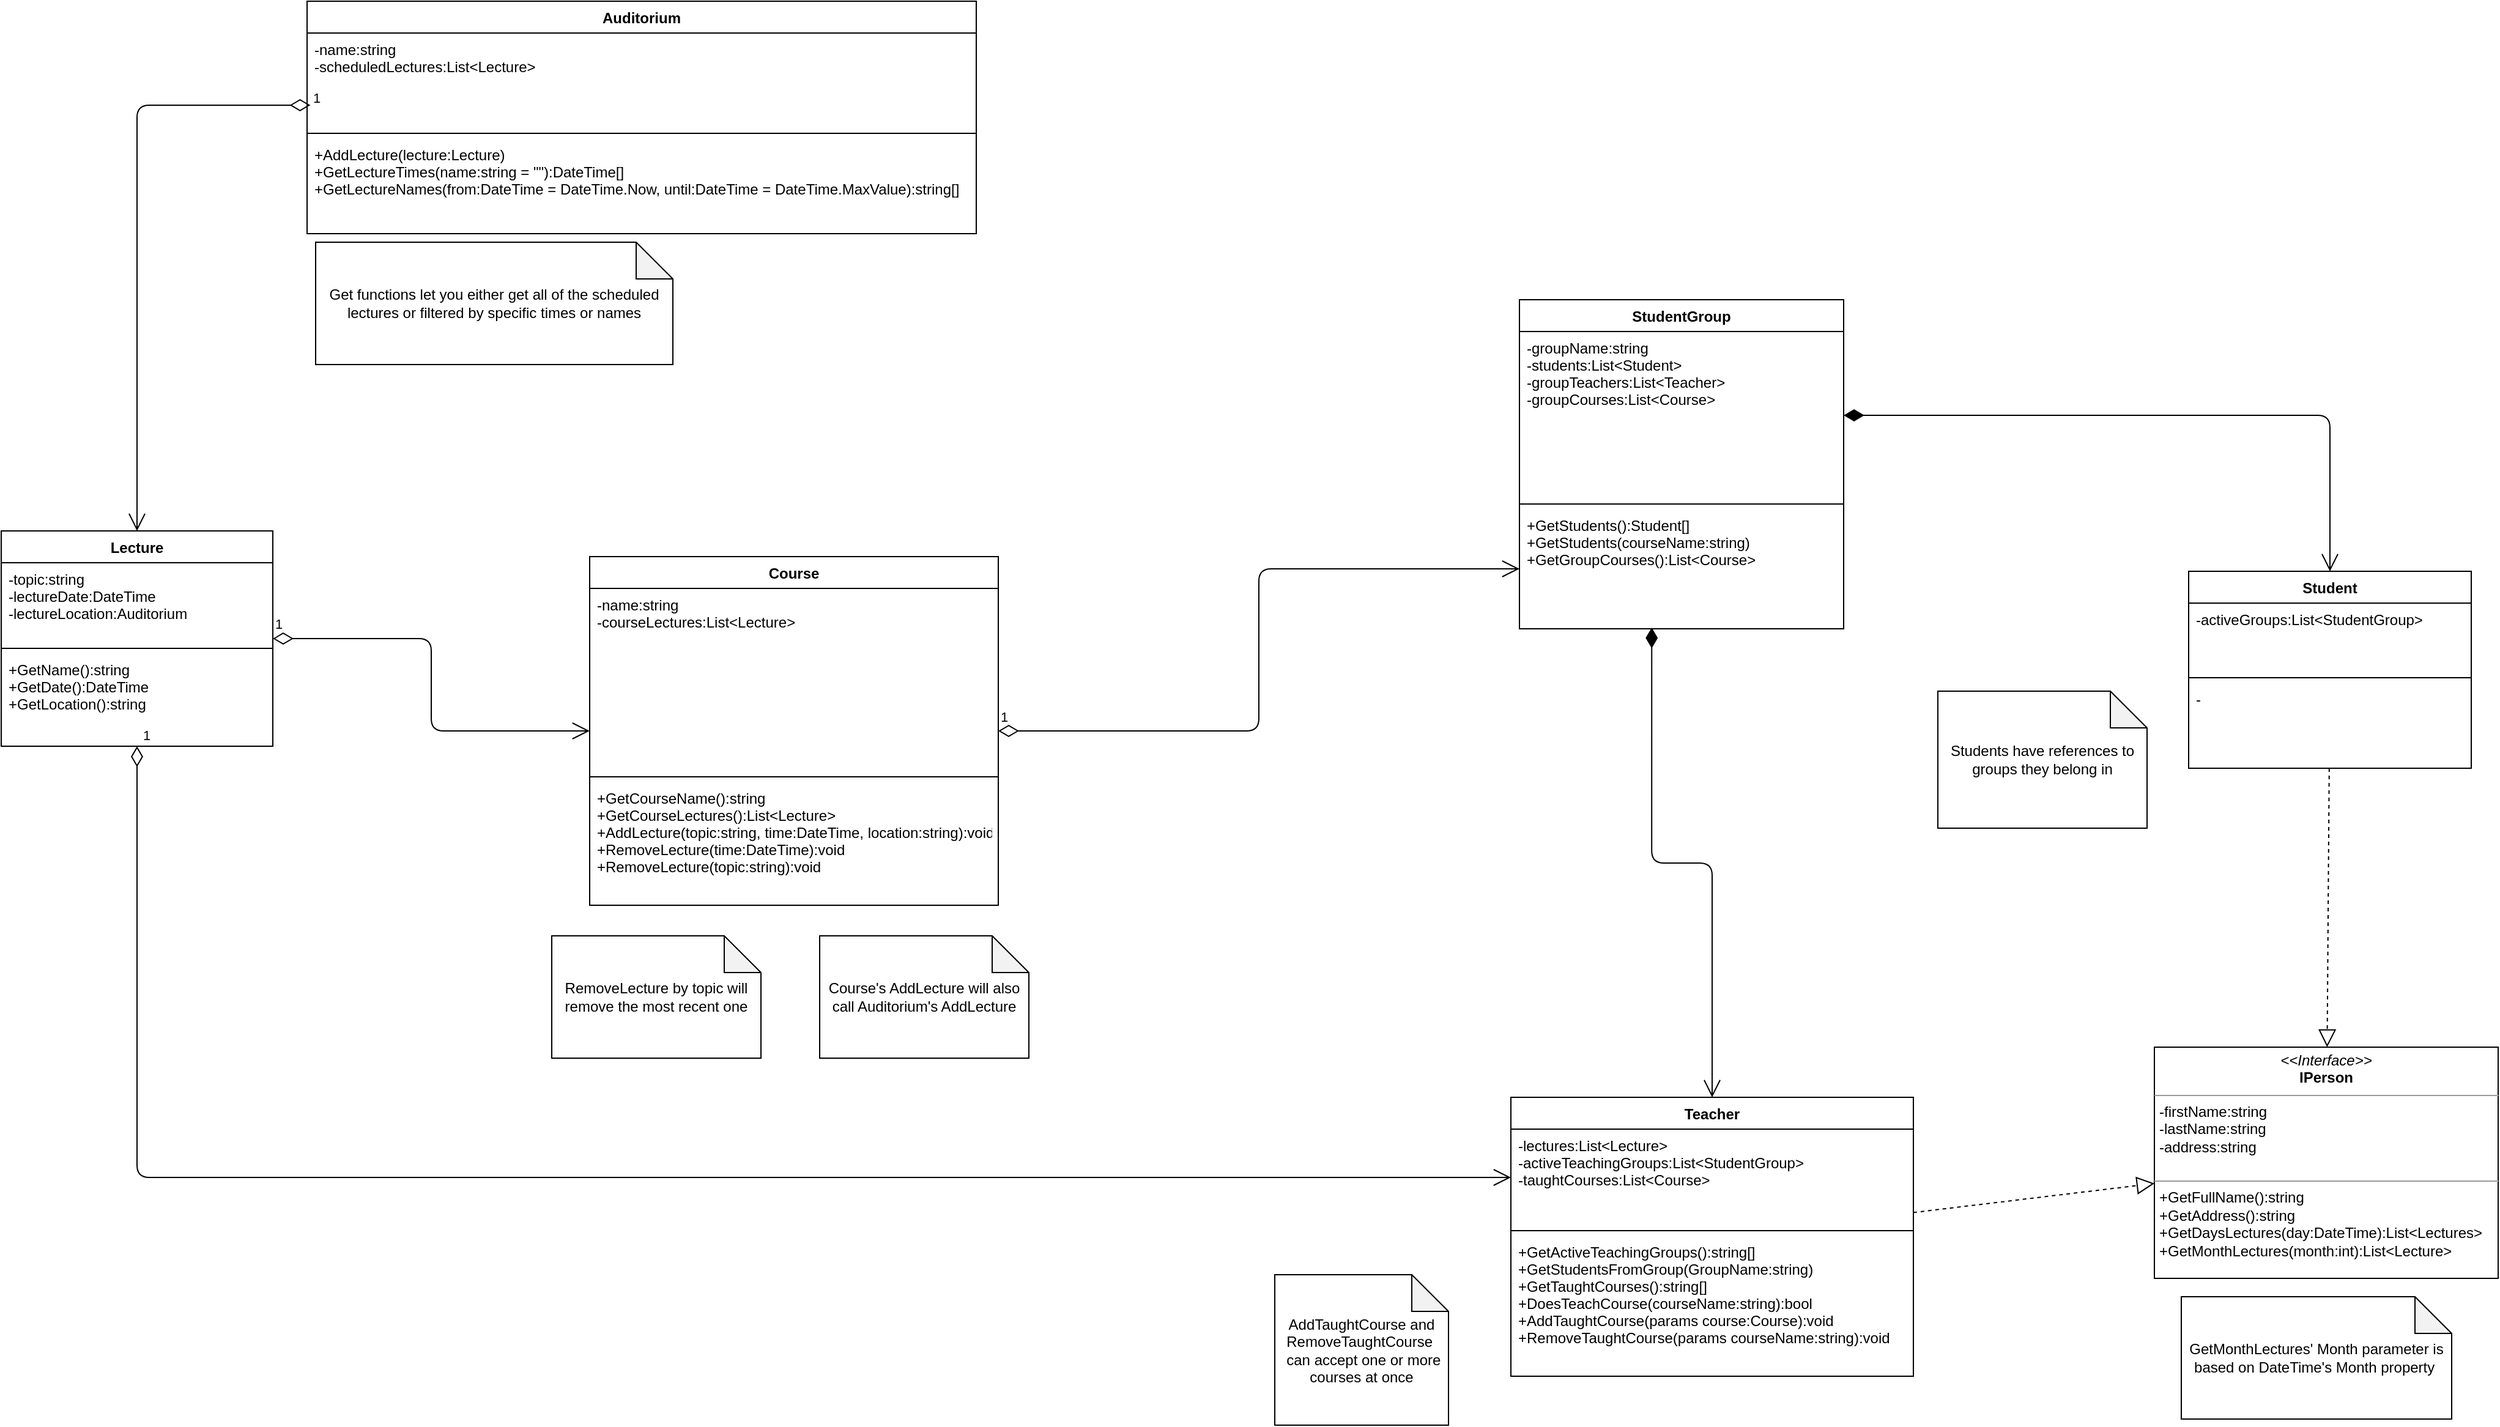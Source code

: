 <mxfile version="14.1.8" type="device"><diagram id="C5RBs43oDa-KdzZeNtuy" name="Page-1"><mxGraphModel dx="1381" dy="1367" grid="0" gridSize="10" guides="1" tooltips="1" connect="1" arrows="1" fold="1" page="0" pageScale="1" pageWidth="827" pageHeight="1169" math="0" shadow="0"><root><mxCell id="WIyWlLk6GJQsqaUBKTNV-0"/><mxCell id="WIyWlLk6GJQsqaUBKTNV-1" parent="WIyWlLk6GJQsqaUBKTNV-0"/><mxCell id="tR9uDY9Nzf5J-o-puIvT-4" value="Student" style="swimlane;fontStyle=1;align=center;verticalAlign=top;childLayout=stackLayout;horizontal=1;startSize=26;horizontalStack=0;resizeParent=1;resizeParentMax=0;resizeLast=0;collapsible=1;marginBottom=0;" parent="WIyWlLk6GJQsqaUBKTNV-1" vertex="1"><mxGeometry x="1554" y="39" width="231" height="161" as="geometry"/></mxCell><mxCell id="tR9uDY9Nzf5J-o-puIvT-5" value="-activeGroups:List&lt;StudentGroup&gt;" style="text;strokeColor=none;fillColor=none;align=left;verticalAlign=top;spacingLeft=4;spacingRight=4;overflow=hidden;rotatable=0;points=[[0,0.5],[1,0.5]];portConstraint=eastwest;" parent="tR9uDY9Nzf5J-o-puIvT-4" vertex="1"><mxGeometry y="26" width="231" height="57" as="geometry"/></mxCell><mxCell id="tR9uDY9Nzf5J-o-puIvT-6" value="" style="line;strokeWidth=1;fillColor=none;align=left;verticalAlign=middle;spacingTop=-1;spacingLeft=3;spacingRight=3;rotatable=0;labelPosition=right;points=[];portConstraint=eastwest;" parent="tR9uDY9Nzf5J-o-puIvT-4" vertex="1"><mxGeometry y="83" width="231" height="8" as="geometry"/></mxCell><mxCell id="tR9uDY9Nzf5J-o-puIvT-7" value="-" style="text;strokeColor=none;fillColor=none;align=left;verticalAlign=top;spacingLeft=4;spacingRight=4;overflow=hidden;rotatable=0;points=[[0,0.5],[1,0.5]];portConstraint=eastwest;" parent="tR9uDY9Nzf5J-o-puIvT-4" vertex="1"><mxGeometry y="91" width="231" height="70" as="geometry"/></mxCell><mxCell id="tR9uDY9Nzf5J-o-puIvT-8" value="Course" style="swimlane;fontStyle=1;align=center;verticalAlign=top;childLayout=stackLayout;horizontal=1;startSize=26;horizontalStack=0;resizeParent=1;resizeParentMax=0;resizeLast=0;collapsible=1;marginBottom=0;" parent="WIyWlLk6GJQsqaUBKTNV-1" vertex="1"><mxGeometry x="247" y="27" width="334" height="285" as="geometry"/></mxCell><mxCell id="tR9uDY9Nzf5J-o-puIvT-9" value="-name:string&#10;-courseLectures:List&lt;Lecture&gt;&#10;&#10;" style="text;strokeColor=none;fillColor=none;align=left;verticalAlign=top;spacingLeft=4;spacingRight=4;overflow=hidden;rotatable=0;points=[[0,0.5],[1,0.5]];portConstraint=eastwest;" parent="tR9uDY9Nzf5J-o-puIvT-8" vertex="1"><mxGeometry y="26" width="334" height="150" as="geometry"/></mxCell><mxCell id="tR9uDY9Nzf5J-o-puIvT-10" value="" style="line;strokeWidth=1;fillColor=none;align=left;verticalAlign=middle;spacingTop=-1;spacingLeft=3;spacingRight=3;rotatable=0;labelPosition=right;points=[];portConstraint=eastwest;" parent="tR9uDY9Nzf5J-o-puIvT-8" vertex="1"><mxGeometry y="176" width="334" height="8" as="geometry"/></mxCell><mxCell id="tR9uDY9Nzf5J-o-puIvT-11" value="+GetCourseName():string&#10;+GetCourseLectures():List&lt;Lecture&gt;&#10;+AddLecture(topic:string, time:DateTime, location:string):void&#10;+RemoveLecture(time:DateTime):void&#10;+RemoveLecture(topic:string):void" style="text;strokeColor=none;fillColor=none;align=left;verticalAlign=top;spacingLeft=4;spacingRight=4;overflow=hidden;rotatable=0;points=[[0,0.5],[1,0.5]];portConstraint=eastwest;" parent="tR9uDY9Nzf5J-o-puIvT-8" vertex="1"><mxGeometry y="184" width="334" height="101" as="geometry"/></mxCell><mxCell id="tR9uDY9Nzf5J-o-puIvT-12" value="Lecture" style="swimlane;fontStyle=1;align=center;verticalAlign=top;childLayout=stackLayout;horizontal=1;startSize=26;horizontalStack=0;resizeParent=1;resizeParentMax=0;resizeLast=0;collapsible=1;marginBottom=0;" parent="WIyWlLk6GJQsqaUBKTNV-1" vertex="1"><mxGeometry x="-234" y="6" width="222" height="176" as="geometry"/></mxCell><mxCell id="tR9uDY9Nzf5J-o-puIvT-13" value="-topic:string&#10;-lectureDate:DateTime&#10;-lectureLocation:Auditorium&#10;" style="text;strokeColor=none;fillColor=none;align=left;verticalAlign=top;spacingLeft=4;spacingRight=4;overflow=hidden;rotatable=0;points=[[0,0.5],[1,0.5]];portConstraint=eastwest;" parent="tR9uDY9Nzf5J-o-puIvT-12" vertex="1"><mxGeometry y="26" width="222" height="66" as="geometry"/></mxCell><mxCell id="tR9uDY9Nzf5J-o-puIvT-14" value="" style="line;strokeWidth=1;fillColor=none;align=left;verticalAlign=middle;spacingTop=-1;spacingLeft=3;spacingRight=3;rotatable=0;labelPosition=right;points=[];portConstraint=eastwest;" parent="tR9uDY9Nzf5J-o-puIvT-12" vertex="1"><mxGeometry y="92" width="222" height="8" as="geometry"/></mxCell><mxCell id="tR9uDY9Nzf5J-o-puIvT-15" value="+GetName():string&#10;+GetDate():DateTime&#10;+GetLocation():string&#10;" style="text;strokeColor=none;fillColor=none;align=left;verticalAlign=top;spacingLeft=4;spacingRight=4;overflow=hidden;rotatable=0;points=[[0,0.5],[1,0.5]];portConstraint=eastwest;" parent="tR9uDY9Nzf5J-o-puIvT-12" vertex="1"><mxGeometry y="100" width="222" height="76" as="geometry"/></mxCell><mxCell id="tR9uDY9Nzf5J-o-puIvT-16" value="Auditorium" style="swimlane;fontStyle=1;align=center;verticalAlign=top;childLayout=stackLayout;horizontal=1;startSize=26;horizontalStack=0;resizeParent=1;resizeParentMax=0;resizeLast=0;collapsible=1;marginBottom=0;" parent="WIyWlLk6GJQsqaUBKTNV-1" vertex="1"><mxGeometry x="16" y="-427" width="547" height="190" as="geometry"/></mxCell><mxCell id="tR9uDY9Nzf5J-o-puIvT-17" value="-name:string&#10;-scheduledLectures:List&lt;Lecture&gt;" style="text;strokeColor=none;fillColor=none;align=left;verticalAlign=top;spacingLeft=4;spacingRight=4;overflow=hidden;rotatable=0;points=[[0,0.5],[1,0.5]];portConstraint=eastwest;" parent="tR9uDY9Nzf5J-o-puIvT-16" vertex="1"><mxGeometry y="26" width="547" height="78" as="geometry"/></mxCell><mxCell id="tR9uDY9Nzf5J-o-puIvT-18" value="" style="line;strokeWidth=1;fillColor=none;align=left;verticalAlign=middle;spacingTop=-1;spacingLeft=3;spacingRight=3;rotatable=0;labelPosition=right;points=[];portConstraint=eastwest;" parent="tR9uDY9Nzf5J-o-puIvT-16" vertex="1"><mxGeometry y="104" width="547" height="8" as="geometry"/></mxCell><mxCell id="tR9uDY9Nzf5J-o-puIvT-19" value="+AddLecture(lecture:Lecture)&#10;+GetLectureTimes(name:string = &quot;&quot;):DateTime[]&#10;+GetLectureNames(from:DateTime = DateTime.Now, until:DateTime = DateTime.MaxValue):string[]&#10;" style="text;strokeColor=none;fillColor=none;align=left;verticalAlign=top;spacingLeft=4;spacingRight=4;overflow=hidden;rotatable=0;points=[[0,0.5],[1,0.5]];portConstraint=eastwest;" parent="tR9uDY9Nzf5J-o-puIvT-16" vertex="1"><mxGeometry y="112" width="547" height="78" as="geometry"/></mxCell><mxCell id="tR9uDY9Nzf5J-o-puIvT-20" value="RemoveLecture by topic will remove the most recent one" style="shape=note;whiteSpace=wrap;html=1;backgroundOutline=1;darkOpacity=0.05;" parent="WIyWlLk6GJQsqaUBKTNV-1" vertex="1"><mxGeometry x="216" y="337" width="171" height="100" as="geometry"/></mxCell><mxCell id="tR9uDY9Nzf5J-o-puIvT-22" value="1" style="endArrow=open;html=1;endSize=12;startArrow=diamondThin;startSize=14;startFill=0;edgeStyle=orthogonalEdgeStyle;align=left;verticalAlign=bottom;" parent="WIyWlLk6GJQsqaUBKTNV-1" source="tR9uDY9Nzf5J-o-puIvT-12" target="tR9uDY9Nzf5J-o-puIvT-8" edge="1"><mxGeometry x="-1" y="3" relative="1" as="geometry"><mxPoint x="347" y="-108" as="sourcePoint"/><mxPoint x="507" y="-108" as="targetPoint"/></mxGeometry></mxCell><mxCell id="tR9uDY9Nzf5J-o-puIvT-23" value="1" style="endArrow=open;html=1;endSize=12;startArrow=diamondThin;startSize=14;startFill=0;edgeStyle=orthogonalEdgeStyle;align=left;verticalAlign=bottom;exitX=0.005;exitY=0.756;exitDx=0;exitDy=0;exitPerimeter=0;" parent="WIyWlLk6GJQsqaUBKTNV-1" source="tR9uDY9Nzf5J-o-puIvT-17" target="tR9uDY9Nzf5J-o-puIvT-12" edge="1"><mxGeometry x="-1" y="3" relative="1" as="geometry"><mxPoint x="196" y="-214" as="sourcePoint"/><mxPoint x="507" y="-108" as="targetPoint"/></mxGeometry></mxCell><mxCell id="tR9uDY9Nzf5J-o-puIvT-24" value="Course's AddLecture will also call Auditorium's AddLecture" style="shape=note;whiteSpace=wrap;html=1;backgroundOutline=1;darkOpacity=0.05;" parent="WIyWlLk6GJQsqaUBKTNV-1" vertex="1"><mxGeometry x="435" y="337" width="171" height="100" as="geometry"/></mxCell><mxCell id="tR9uDY9Nzf5J-o-puIvT-25" value="Get functions let you either get all of the scheduled lectures or filtered by specific times or names" style="shape=note;whiteSpace=wrap;html=1;backgroundOutline=1;darkOpacity=0.05;" parent="WIyWlLk6GJQsqaUBKTNV-1" vertex="1"><mxGeometry x="23" y="-230" width="292" height="100" as="geometry"/></mxCell><mxCell id="tR9uDY9Nzf5J-o-puIvT-26" value="Teacher" style="swimlane;fontStyle=1;align=center;verticalAlign=top;childLayout=stackLayout;horizontal=1;startSize=26;horizontalStack=0;resizeParent=1;resizeParentMax=0;resizeLast=0;collapsible=1;marginBottom=0;" parent="WIyWlLk6GJQsqaUBKTNV-1" vertex="1"><mxGeometry x="1000" y="469" width="329" height="228" as="geometry"/></mxCell><mxCell id="tR9uDY9Nzf5J-o-puIvT-27" value="-lectures:List&lt;Lecture&gt;&#10;-activeTeachingGroups:List&lt;StudentGroup&gt;&#10;-taughtCourses:List&lt;Course&gt;" style="text;strokeColor=none;fillColor=none;align=left;verticalAlign=top;spacingLeft=4;spacingRight=4;overflow=hidden;rotatable=0;points=[[0,0.5],[1,0.5]];portConstraint=eastwest;" parent="tR9uDY9Nzf5J-o-puIvT-26" vertex="1"><mxGeometry y="26" width="329" height="79" as="geometry"/></mxCell><mxCell id="tR9uDY9Nzf5J-o-puIvT-28" value="" style="line;strokeWidth=1;fillColor=none;align=left;verticalAlign=middle;spacingTop=-1;spacingLeft=3;spacingRight=3;rotatable=0;labelPosition=right;points=[];portConstraint=eastwest;" parent="tR9uDY9Nzf5J-o-puIvT-26" vertex="1"><mxGeometry y="105" width="329" height="8" as="geometry"/></mxCell><mxCell id="tR9uDY9Nzf5J-o-puIvT-29" value="+GetActiveTeachingGroups():string[]&#10;+GetStudentsFromGroup(GroupName:string)&#10;+GetTaughtCourses():string[]&#10;+DoesTeachCourse(courseName:string):bool&#10;+AddTaughtCourse(params course:Course):void&#10;+RemoveTaughtCourse(params courseName:string):void&#10;" style="text;strokeColor=none;fillColor=none;align=left;verticalAlign=top;spacingLeft=4;spacingRight=4;overflow=hidden;rotatable=0;points=[[0,0.5],[1,0.5]];portConstraint=eastwest;" parent="tR9uDY9Nzf5J-o-puIvT-26" vertex="1"><mxGeometry y="113" width="329" height="115" as="geometry"/></mxCell><mxCell id="tR9uDY9Nzf5J-o-puIvT-30" value="&lt;p style=&quot;margin: 0px ; margin-top: 4px ; text-align: center&quot;&gt;&lt;i&gt;&amp;lt;&amp;lt;Interface&amp;gt;&amp;gt;&lt;/i&gt;&lt;br&gt;&lt;b&gt;IPerson&lt;/b&gt;&lt;/p&gt;&lt;hr size=&quot;1&quot;&gt;&lt;p style=&quot;margin: 0px ; margin-left: 4px&quot;&gt;-firstName:string&lt;br&gt;-lastName:string&lt;br&gt;-address:string&lt;br&gt;&lt;br&gt;&lt;/p&gt;&lt;hr size=&quot;1&quot;&gt;&lt;p style=&quot;margin: 0px ; margin-left: 4px&quot;&gt;&lt;span&gt;+GetFullName():string&lt;/span&gt;&lt;br&gt;&lt;/p&gt;&lt;p style=&quot;margin: 0px ; margin-left: 4px&quot;&gt;+GetAddress():string&lt;/p&gt;&lt;p style=&quot;margin: 0px ; margin-left: 4px&quot;&gt;+GetDaysLectures(day:DateTime):List&amp;lt;Lectures&amp;gt;&lt;br style=&quot;padding: 0px ; margin: 0px&quot;&gt;+GetMonthLectures(month:int):List&amp;lt;Lecture&amp;gt;&lt;br&gt;&lt;br&gt;&lt;/p&gt;" style="verticalAlign=top;align=left;overflow=fill;fontSize=12;fontFamily=Helvetica;html=1;" parent="WIyWlLk6GJQsqaUBKTNV-1" vertex="1"><mxGeometry x="1526" y="428" width="281" height="189" as="geometry"/></mxCell><mxCell id="tR9uDY9Nzf5J-o-puIvT-31" value="" style="endArrow=block;dashed=1;endFill=0;endSize=12;html=1;" parent="WIyWlLk6GJQsqaUBKTNV-1" source="tR9uDY9Nzf5J-o-puIvT-4" target="tR9uDY9Nzf5J-o-puIvT-30" edge="1"><mxGeometry width="160" relative="1" as="geometry"><mxPoint x="1055" y="-84" as="sourcePoint"/><mxPoint x="1215" y="-84" as="targetPoint"/></mxGeometry></mxCell><mxCell id="tR9uDY9Nzf5J-o-puIvT-32" value="" style="endArrow=block;dashed=1;endFill=0;endSize=12;html=1;" parent="WIyWlLk6GJQsqaUBKTNV-1" source="tR9uDY9Nzf5J-o-puIvT-26" target="tR9uDY9Nzf5J-o-puIvT-30" edge="1"><mxGeometry width="160" relative="1" as="geometry"><mxPoint x="1075" y="186" as="sourcePoint"/><mxPoint x="1235" y="186" as="targetPoint"/></mxGeometry></mxCell><mxCell id="tR9uDY9Nzf5J-o-puIvT-33" value="1" style="endArrow=open;html=1;endSize=12;startArrow=diamondThin;startSize=14;startFill=0;edgeStyle=orthogonalEdgeStyle;align=left;verticalAlign=bottom;" parent="WIyWlLk6GJQsqaUBKTNV-1" source="tR9uDY9Nzf5J-o-puIvT-12" target="tR9uDY9Nzf5J-o-puIvT-27" edge="1"><mxGeometry x="-1" y="3" relative="1" as="geometry"><mxPoint x="558" y="301" as="sourcePoint"/><mxPoint x="718" y="301" as="targetPoint"/></mxGeometry></mxCell><mxCell id="bJ1X_YmGgl70jR9Od_1A-0" value="StudentGroup" style="swimlane;fontStyle=1;align=center;verticalAlign=top;childLayout=stackLayout;horizontal=1;startSize=26;horizontalStack=0;resizeParent=1;resizeParentMax=0;resizeLast=0;collapsible=1;marginBottom=0;" parent="WIyWlLk6GJQsqaUBKTNV-1" vertex="1"><mxGeometry x="1007" y="-183" width="265" height="269" as="geometry"/></mxCell><mxCell id="bJ1X_YmGgl70jR9Od_1A-1" value="-groupName:string&#10;-students:List&lt;Student&gt;&#10;-groupTeachers:List&lt;Teacher&gt;&#10;-groupCourses:List&lt;Course&gt;" style="text;strokeColor=none;fillColor=none;align=left;verticalAlign=top;spacingLeft=4;spacingRight=4;overflow=hidden;rotatable=0;points=[[0,0.5],[1,0.5]];portConstraint=eastwest;" parent="bJ1X_YmGgl70jR9Od_1A-0" vertex="1"><mxGeometry y="26" width="265" height="137" as="geometry"/></mxCell><mxCell id="bJ1X_YmGgl70jR9Od_1A-2" value="" style="line;strokeWidth=1;fillColor=none;align=left;verticalAlign=middle;spacingTop=-1;spacingLeft=3;spacingRight=3;rotatable=0;labelPosition=right;points=[];portConstraint=eastwest;" parent="bJ1X_YmGgl70jR9Od_1A-0" vertex="1"><mxGeometry y="163" width="265" height="8" as="geometry"/></mxCell><mxCell id="bJ1X_YmGgl70jR9Od_1A-3" value="+GetStudents():Student[]&#10;+GetStudents(courseName:string)&#10;+GetGroupCourses():List&lt;Course&gt;&#10;" style="text;strokeColor=none;fillColor=none;align=left;verticalAlign=top;spacingLeft=4;spacingRight=4;overflow=hidden;rotatable=0;points=[[0,0.5],[1,0.5]];portConstraint=eastwest;" parent="bJ1X_YmGgl70jR9Od_1A-0" vertex="1"><mxGeometry y="171" width="265" height="98" as="geometry"/></mxCell><mxCell id="bJ1X_YmGgl70jR9Od_1A-12" value="Students have references to groups they belong in" style="shape=note;whiteSpace=wrap;html=1;backgroundOutline=1;darkOpacity=0.05;" parent="WIyWlLk6GJQsqaUBKTNV-1" vertex="1"><mxGeometry x="1349" y="137" width="171" height="112" as="geometry"/></mxCell><mxCell id="bJ1X_YmGgl70jR9Od_1A-13" value="1" style="endArrow=open;html=1;endSize=12;startArrow=diamondThin;startSize=14;startFill=0;edgeStyle=orthogonalEdgeStyle;align=left;verticalAlign=bottom;" parent="WIyWlLk6GJQsqaUBKTNV-1" source="tR9uDY9Nzf5J-o-puIvT-8" target="bJ1X_YmGgl70jR9Od_1A-3" edge="1"><mxGeometry x="-1" y="3" relative="1" as="geometry"><mxPoint x="783" y="135" as="sourcePoint"/><mxPoint x="943" y="135" as="targetPoint"/></mxGeometry></mxCell><mxCell id="bJ1X_YmGgl70jR9Od_1A-16" value="" style="endArrow=open;html=1;endSize=12;startArrow=diamondThin;startSize=14;startFill=1;edgeStyle=orthogonalEdgeStyle;align=left;verticalAlign=bottom;" parent="WIyWlLk6GJQsqaUBKTNV-1" source="bJ1X_YmGgl70jR9Od_1A-1" target="tR9uDY9Nzf5J-o-puIvT-4" edge="1"><mxGeometry x="-1" y="3" relative="1" as="geometry"><mxPoint x="1392" y="-65" as="sourcePoint"/><mxPoint x="1552" y="-65" as="targetPoint"/></mxGeometry></mxCell><mxCell id="bJ1X_YmGgl70jR9Od_1A-18" value="" style="endArrow=open;html=1;endSize=12;startArrow=diamondThin;startSize=14;startFill=1;edgeStyle=orthogonalEdgeStyle;align=left;verticalAlign=bottom;exitX=0.408;exitY=0.99;exitDx=0;exitDy=0;exitPerimeter=0;" parent="WIyWlLk6GJQsqaUBKTNV-1" source="bJ1X_YmGgl70jR9Od_1A-3" target="tR9uDY9Nzf5J-o-puIvT-26" edge="1"><mxGeometry x="-1" y="3" relative="1" as="geometry"><mxPoint x="1184" y="222" as="sourcePoint"/><mxPoint x="1344" y="222" as="targetPoint"/></mxGeometry></mxCell><mxCell id="BNxs2m5MuQ-L_bIX-7qN-0" value="AddTaughtCourse and RemoveTaughtCourse&amp;nbsp;&lt;br&gt;&amp;nbsp;can accept one or more courses at once" style="shape=note;whiteSpace=wrap;html=1;backgroundOutline=1;darkOpacity=0.05;" vertex="1" parent="WIyWlLk6GJQsqaUBKTNV-1"><mxGeometry x="807" y="614" width="142" height="123" as="geometry"/></mxCell><mxCell id="BNxs2m5MuQ-L_bIX-7qN-1" value="&lt;span style=&quot;text-align: left&quot;&gt;GetMonthLectures'&amp;nbsp;&lt;/span&gt;Month parameter is based on DateTime's Month property&amp;nbsp;" style="shape=note;whiteSpace=wrap;html=1;backgroundOutline=1;darkOpacity=0.05;" vertex="1" parent="WIyWlLk6GJQsqaUBKTNV-1"><mxGeometry x="1548" y="632" width="221" height="100" as="geometry"/></mxCell></root></mxGraphModel></diagram></mxfile>